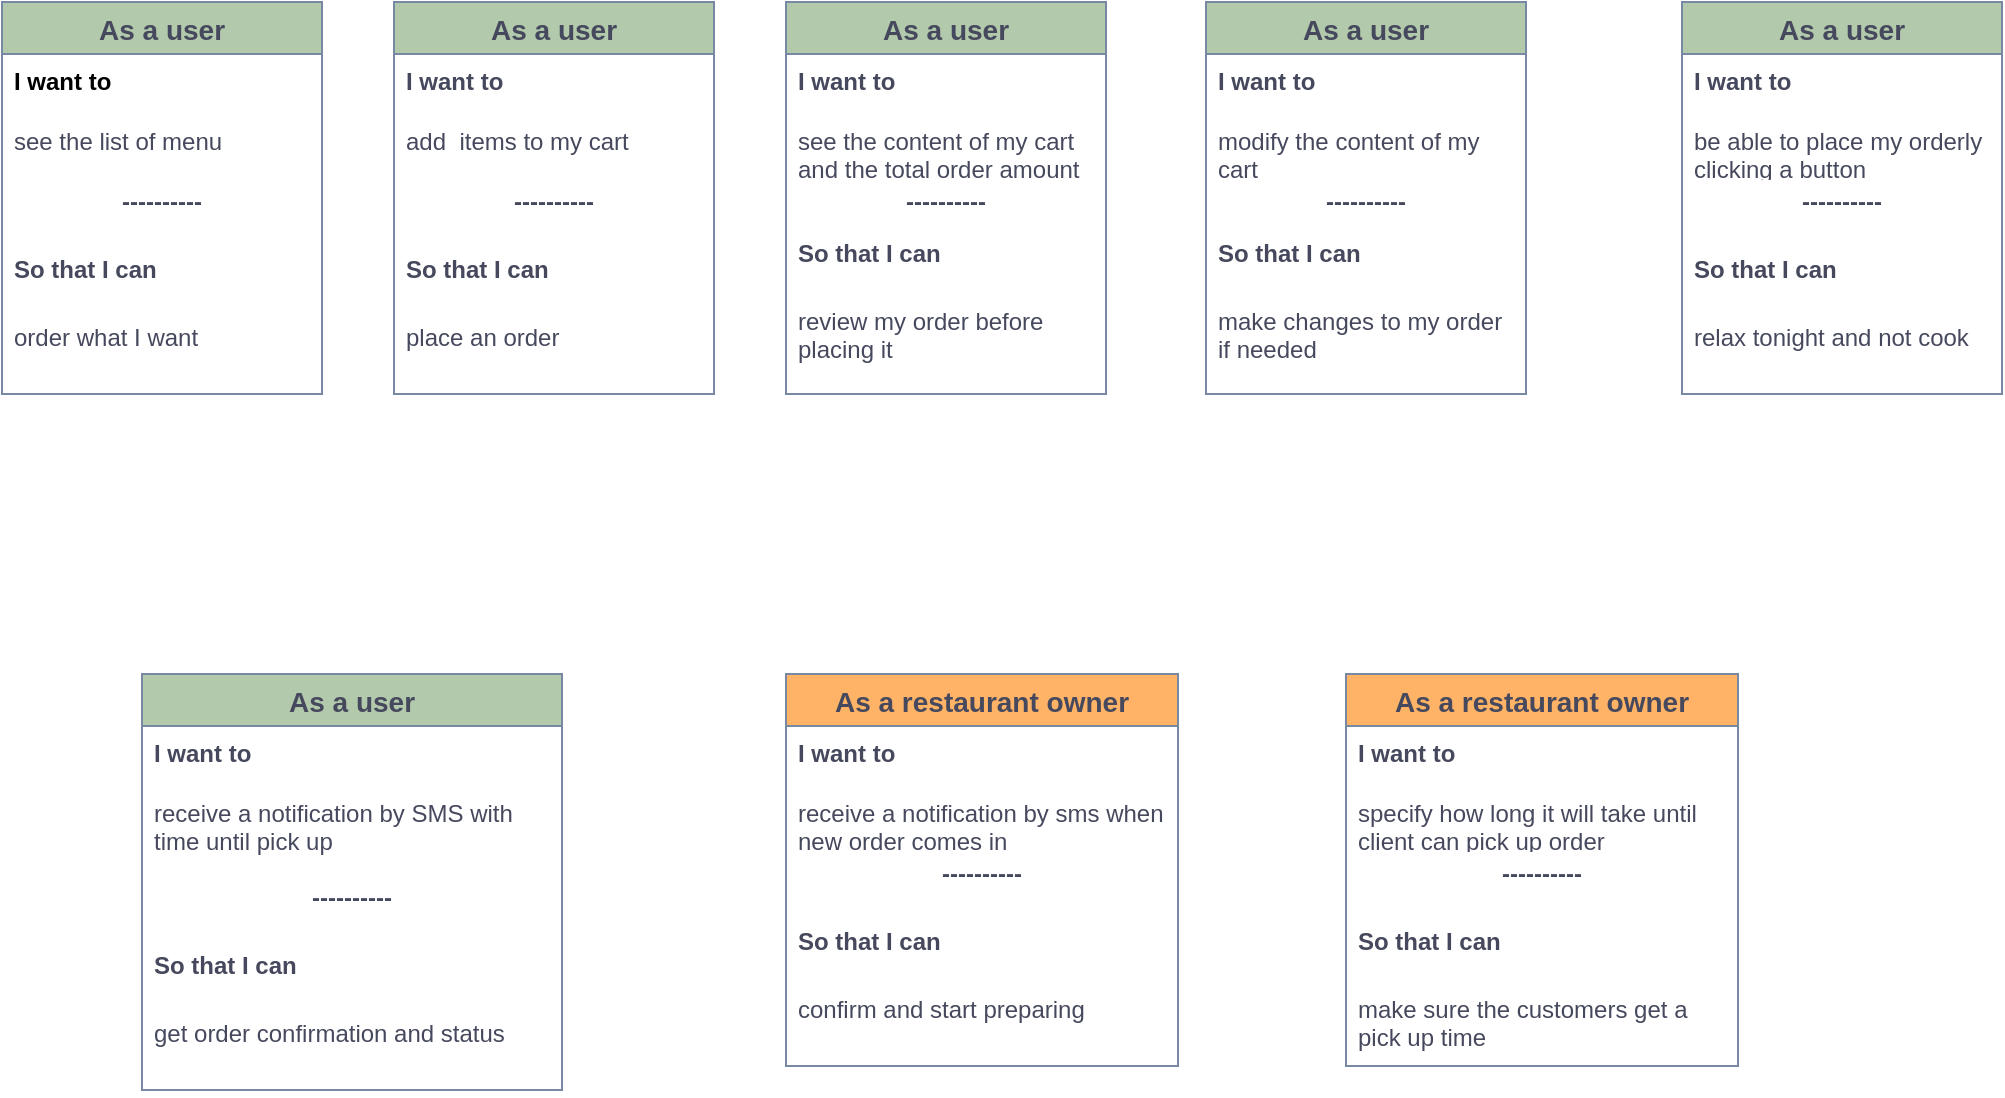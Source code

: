 <mxfile version="13.6.4" type="device"><diagram id="nKewk2NkWSnZ48Em7QBs" name="Page-1"><mxGraphModel dx="1340" dy="784" grid="1" gridSize="14" guides="1" tooltips="1" connect="1" arrows="1" fold="1" page="1" pageScale="1" pageWidth="1100" pageHeight="850" background="#FFFFFF" math="0" shadow="0"><root><mxCell id="0"/><mxCell id="1" parent="0"/><mxCell id="RksHq2Swrslo-fihGb59-48" value="As a restaurant owner" style="swimlane;fontStyle=1;childLayout=stackLayout;horizontal=1;startSize=26;horizontalStack=0;resizeParent=1;resizeParentMax=0;resizeLast=0;collapsible=1;marginBottom=0;align=center;fontSize=14;strokeColor=#788AA3;fontColor=#46495D;fillColor=#FFB366;swimlaneFillColor=#ffffff;" parent="1" vertex="1"><mxGeometry x="728" y="392" width="196" height="196" as="geometry"/></mxCell><mxCell id="RksHq2Swrslo-fihGb59-49" value="I want to" style="text;strokeColor=none;fillColor=none;spacingLeft=4;spacingRight=4;overflow=hidden;rotatable=0;points=[[0,0.5],[1,0.5]];portConstraint=eastwest;fontSize=12;fontColor=#46495D;fontStyle=1" parent="RksHq2Swrslo-fihGb59-48" vertex="1"><mxGeometry y="26" width="196" height="30" as="geometry"/></mxCell><mxCell id="RksHq2Swrslo-fihGb59-50" value="specify how long it will take until client can pick up order" style="text;strokeColor=none;fillColor=none;spacingLeft=4;spacingRight=4;overflow=hidden;rotatable=0;points=[[0,0.5],[1,0.5]];portConstraint=eastwest;fontSize=12;fontColor=#46495D;whiteSpace=wrap;" parent="RksHq2Swrslo-fihGb59-48" vertex="1"><mxGeometry y="56" width="196" height="30" as="geometry"/></mxCell><mxCell id="RksHq2Swrslo-fihGb59-51" value="----------" style="text;strokeColor=none;fillColor=none;spacingLeft=4;spacingRight=4;overflow=hidden;rotatable=0;points=[[0,0.5],[1,0.5]];portConstraint=eastwest;fontSize=12;fontColor=#46495D;fontStyle=1;align=center;" parent="RksHq2Swrslo-fihGb59-48" vertex="1"><mxGeometry y="86" width="196" height="34" as="geometry"/></mxCell><mxCell id="RksHq2Swrslo-fihGb59-52" value="So that I can" style="text;strokeColor=none;fillColor=none;spacingLeft=4;spacingRight=4;overflow=hidden;rotatable=0;points=[[0,0.5],[1,0.5]];portConstraint=eastwest;fontSize=12;fontColor=#46495D;fontStyle=1" parent="RksHq2Swrslo-fihGb59-48" vertex="1"><mxGeometry y="120" width="196" height="34" as="geometry"/></mxCell><mxCell id="RksHq2Swrslo-fihGb59-53" value="make sure the customers get a pick up time" style="text;strokeColor=none;fillColor=none;spacingLeft=4;spacingRight=4;overflow=hidden;rotatable=0;points=[[0,0.5],[1,0.5]];portConstraint=eastwest;fontSize=12;fontColor=#46495D;whiteSpace=wrap;" parent="RksHq2Swrslo-fihGb59-48" vertex="1"><mxGeometry y="154" width="196" height="42" as="geometry"/></mxCell><mxCell id="RksHq2Swrslo-fihGb59-54" value="As a restaurant owner" style="swimlane;fontStyle=1;childLayout=stackLayout;horizontal=1;startSize=26;horizontalStack=0;resizeParent=1;resizeParentMax=0;resizeLast=0;collapsible=1;marginBottom=0;align=center;fontSize=14;strokeColor=#788AA3;fontColor=#46495D;fillColor=#FFB366;swimlaneFillColor=#ffffff;" parent="1" vertex="1"><mxGeometry x="448" y="392" width="196" height="196" as="geometry"/></mxCell><mxCell id="RksHq2Swrslo-fihGb59-55" value="I want to" style="text;strokeColor=none;fillColor=none;spacingLeft=4;spacingRight=4;overflow=hidden;rotatable=0;points=[[0,0.5],[1,0.5]];portConstraint=eastwest;fontSize=12;fontColor=#46495D;fontStyle=1" parent="RksHq2Swrslo-fihGb59-54" vertex="1"><mxGeometry y="26" width="196" height="30" as="geometry"/></mxCell><mxCell id="RksHq2Swrslo-fihGb59-56" value="receive a notification by sms when new order comes in" style="text;strokeColor=none;fillColor=none;spacingLeft=4;spacingRight=4;overflow=hidden;rotatable=0;points=[[0,0.5],[1,0.5]];portConstraint=eastwest;fontSize=12;fontColor=#46495D;whiteSpace=wrap;" parent="RksHq2Swrslo-fihGb59-54" vertex="1"><mxGeometry y="56" width="196" height="30" as="geometry"/></mxCell><mxCell id="RksHq2Swrslo-fihGb59-57" value="----------" style="text;strokeColor=none;fillColor=none;spacingLeft=4;spacingRight=4;overflow=hidden;rotatable=0;points=[[0,0.5],[1,0.5]];portConstraint=eastwest;fontSize=12;fontColor=#46495D;fontStyle=1;align=center;" parent="RksHq2Swrslo-fihGb59-54" vertex="1"><mxGeometry y="86" width="196" height="34" as="geometry"/></mxCell><mxCell id="RksHq2Swrslo-fihGb59-58" value="So that I can" style="text;strokeColor=none;fillColor=none;spacingLeft=4;spacingRight=4;overflow=hidden;rotatable=0;points=[[0,0.5],[1,0.5]];portConstraint=eastwest;fontSize=12;fontColor=#46495D;fontStyle=1" parent="RksHq2Swrslo-fihGb59-54" vertex="1"><mxGeometry y="120" width="196" height="34" as="geometry"/></mxCell><mxCell id="RksHq2Swrslo-fihGb59-59" value="confirm and start preparing" style="text;strokeColor=none;fillColor=none;spacingLeft=4;spacingRight=4;overflow=hidden;rotatable=0;points=[[0,0.5],[1,0.5]];portConstraint=eastwest;fontSize=12;fontColor=#46495D;" parent="RksHq2Swrslo-fihGb59-54" vertex="1"><mxGeometry y="154" width="196" height="42" as="geometry"/></mxCell><mxCell id="RksHq2Swrslo-fihGb59-36" value="As a user" style="swimlane;fontStyle=1;childLayout=stackLayout;horizontal=1;startSize=26;horizontalStack=0;resizeParent=1;resizeParentMax=0;resizeLast=0;collapsible=1;marginBottom=0;align=center;fontSize=14;fillColor=#B2C9AB;strokeColor=#788AA3;fontColor=#46495D;swimlaneFillColor=#ffffff;" parent="1" vertex="1"><mxGeometry x="126" y="392" width="210" height="208" as="geometry"/></mxCell><mxCell id="RksHq2Swrslo-fihGb59-37" value="I want to" style="text;strokeColor=none;fillColor=none;spacingLeft=4;spacingRight=4;overflow=hidden;rotatable=0;points=[[0,0.5],[1,0.5]];portConstraint=eastwest;fontSize=12;fontColor=#46495D;fontStyle=1" parent="RksHq2Swrslo-fihGb59-36" vertex="1"><mxGeometry y="26" width="210" height="30" as="geometry"/></mxCell><mxCell id="RksHq2Swrslo-fihGb59-38" value="receive a notification by SMS with time until pick up" style="text;strokeColor=none;fillColor=none;spacingLeft=4;spacingRight=4;overflow=hidden;rotatable=0;points=[[0,0.5],[1,0.5]];portConstraint=eastwest;fontSize=12;fontColor=#46495D;html=1;whiteSpace=wrap;" parent="RksHq2Swrslo-fihGb59-36" vertex="1"><mxGeometry y="56" width="210" height="42" as="geometry"/></mxCell><mxCell id="RksHq2Swrslo-fihGb59-39" value="----------" style="text;strokeColor=none;fillColor=none;spacingLeft=4;spacingRight=4;overflow=hidden;rotatable=0;points=[[0,0.5],[1,0.5]];portConstraint=eastwest;fontSize=12;fontColor=#46495D;fontStyle=1;align=center;" parent="RksHq2Swrslo-fihGb59-36" vertex="1"><mxGeometry y="98" width="210" height="34" as="geometry"/></mxCell><mxCell id="RksHq2Swrslo-fihGb59-40" value="So that I can" style="text;strokeColor=none;fillColor=none;spacingLeft=4;spacingRight=4;overflow=hidden;rotatable=0;points=[[0,0.5],[1,0.5]];portConstraint=eastwest;fontSize=12;fontColor=#46495D;fontStyle=1" parent="RksHq2Swrslo-fihGb59-36" vertex="1"><mxGeometry y="132" width="210" height="34" as="geometry"/></mxCell><mxCell id="RksHq2Swrslo-fihGb59-41" value="get order confirmation and status" style="text;strokeColor=none;fillColor=none;spacingLeft=4;spacingRight=4;overflow=hidden;rotatable=0;points=[[0,0.5],[1,0.5]];portConstraint=eastwest;fontSize=12;fontColor=#46495D;" parent="RksHq2Swrslo-fihGb59-36" vertex="1"><mxGeometry y="166" width="210" height="42" as="geometry"/></mxCell><mxCell id="RksHq2Swrslo-fihGb59-30" value="As a user" style="swimlane;fontStyle=1;childLayout=stackLayout;horizontal=1;startSize=26;horizontalStack=0;resizeParent=1;resizeParentMax=0;resizeLast=0;collapsible=1;marginBottom=0;align=center;fontSize=14;fillColor=#B2C9AB;strokeColor=#788AA3;fontColor=#46495D;swimlaneFillColor=#ffffff;" parent="1" vertex="1"><mxGeometry x="896" y="56" width="160" height="196" as="geometry"/></mxCell><mxCell id="RksHq2Swrslo-fihGb59-31" value="I want to" style="text;strokeColor=none;fillColor=none;spacingLeft=4;spacingRight=4;overflow=hidden;rotatable=0;points=[[0,0.5],[1,0.5]];portConstraint=eastwest;fontSize=12;fontColor=#46495D;fontStyle=1" parent="RksHq2Swrslo-fihGb59-30" vertex="1"><mxGeometry y="26" width="160" height="30" as="geometry"/></mxCell><mxCell id="RksHq2Swrslo-fihGb59-32" value="be able to place my orderly clicking a button" style="text;strokeColor=none;fillColor=none;spacingLeft=4;spacingRight=4;overflow=hidden;rotatable=0;points=[[0,0.5],[1,0.5]];portConstraint=eastwest;fontSize=12;fontColor=#46495D;whiteSpace=wrap;" parent="RksHq2Swrslo-fihGb59-30" vertex="1"><mxGeometry y="56" width="160" height="30" as="geometry"/></mxCell><mxCell id="RksHq2Swrslo-fihGb59-33" value="----------" style="text;strokeColor=none;fillColor=none;spacingLeft=4;spacingRight=4;overflow=hidden;rotatable=0;points=[[0,0.5],[1,0.5]];portConstraint=eastwest;fontSize=12;fontColor=#46495D;fontStyle=1;align=center;" parent="RksHq2Swrslo-fihGb59-30" vertex="1"><mxGeometry y="86" width="160" height="34" as="geometry"/></mxCell><mxCell id="RksHq2Swrslo-fihGb59-34" value="So that I can" style="text;strokeColor=none;fillColor=none;spacingLeft=4;spacingRight=4;overflow=hidden;rotatable=0;points=[[0,0.5],[1,0.5]];portConstraint=eastwest;fontSize=12;fontColor=#46495D;fontStyle=1" parent="RksHq2Swrslo-fihGb59-30" vertex="1"><mxGeometry y="120" width="160" height="34" as="geometry"/></mxCell><mxCell id="RksHq2Swrslo-fihGb59-35" value="relax tonight and not cook" style="text;strokeColor=none;fillColor=none;spacingLeft=4;spacingRight=4;overflow=hidden;rotatable=0;points=[[0,0.5],[1,0.5]];portConstraint=eastwest;fontSize=12;fontColor=#46495D;" parent="RksHq2Swrslo-fihGb59-30" vertex="1"><mxGeometry y="154" width="160" height="42" as="geometry"/></mxCell><mxCell id="RksHq2Swrslo-fihGb59-24" value="As a user" style="swimlane;fontStyle=1;childLayout=stackLayout;horizontal=1;startSize=26;horizontalStack=0;resizeParent=1;resizeParentMax=0;resizeLast=0;collapsible=1;marginBottom=0;align=center;fontSize=14;fillColor=#B2C9AB;strokeColor=#788AA3;fontColor=#46495D;swimlaneFillColor=#ffffff;" parent="1" vertex="1"><mxGeometry x="658" y="56" width="160" height="196" as="geometry"/></mxCell><mxCell id="RksHq2Swrslo-fihGb59-25" value="I want to" style="text;strokeColor=none;fillColor=none;spacingLeft=4;spacingRight=4;overflow=hidden;rotatable=0;points=[[0,0.5],[1,0.5]];portConstraint=eastwest;fontSize=12;fontColor=#46495D;fontStyle=1" parent="RksHq2Swrslo-fihGb59-24" vertex="1"><mxGeometry y="26" width="160" height="30" as="geometry"/></mxCell><mxCell id="RksHq2Swrslo-fihGb59-26" value="modify the content of my cart" style="text;strokeColor=none;fillColor=none;spacingLeft=4;spacingRight=4;overflow=hidden;rotatable=0;points=[[0,0.5],[1,0.5]];portConstraint=eastwest;fontSize=12;fontColor=#46495D;whiteSpace=wrap;" parent="RksHq2Swrslo-fihGb59-24" vertex="1"><mxGeometry y="56" width="160" height="30" as="geometry"/></mxCell><mxCell id="RksHq2Swrslo-fihGb59-27" value="----------" style="text;strokeColor=none;fillColor=none;spacingLeft=4;spacingRight=4;overflow=hidden;rotatable=0;points=[[0,0.5],[1,0.5]];portConstraint=eastwest;fontSize=12;fontColor=#46495D;fontStyle=1;align=center;" parent="RksHq2Swrslo-fihGb59-24" vertex="1"><mxGeometry y="86" width="160" height="26" as="geometry"/></mxCell><mxCell id="RksHq2Swrslo-fihGb59-28" value="So that I can" style="text;strokeColor=none;fillColor=none;spacingLeft=4;spacingRight=4;overflow=hidden;rotatable=0;points=[[0,0.5],[1,0.5]];portConstraint=eastwest;fontSize=12;fontColor=#46495D;fontStyle=1" parent="RksHq2Swrslo-fihGb59-24" vertex="1"><mxGeometry y="112" width="160" height="34" as="geometry"/></mxCell><mxCell id="RksHq2Swrslo-fihGb59-29" value="make changes to my order if needed" style="text;strokeColor=none;fillColor=none;spacingLeft=4;spacingRight=4;overflow=hidden;rotatable=0;points=[[0,0.5],[1,0.5]];portConstraint=eastwest;fontSize=12;fontColor=#46495D;whiteSpace=wrap;verticalAlign=top;labelBackgroundColor=none;labelBorderColor=none;" parent="RksHq2Swrslo-fihGb59-24" vertex="1"><mxGeometry y="146" width="160" height="50" as="geometry"/></mxCell><mxCell id="RksHq2Swrslo-fihGb59-18" value="As a user" style="swimlane;fontStyle=1;childLayout=stackLayout;horizontal=1;startSize=26;horizontalStack=0;resizeParent=1;resizeParentMax=0;resizeLast=0;collapsible=1;marginBottom=0;align=center;fontSize=14;fillColor=#B2C9AB;strokeColor=#788AA3;fontColor=#46495D;swimlaneFillColor=#ffffff;" parent="1" vertex="1"><mxGeometry x="448" y="56" width="160" height="196" as="geometry"/></mxCell><mxCell id="RksHq2Swrslo-fihGb59-19" value="I want to" style="text;strokeColor=none;fillColor=none;spacingLeft=4;spacingRight=4;overflow=hidden;rotatable=0;points=[[0,0.5],[1,0.5]];portConstraint=eastwest;fontSize=12;fontColor=#46495D;fontStyle=1" parent="RksHq2Swrslo-fihGb59-18" vertex="1"><mxGeometry y="26" width="160" height="30" as="geometry"/></mxCell><mxCell id="RksHq2Swrslo-fihGb59-20" value="see the content of my cart and the total order amount" style="text;strokeColor=none;fillColor=none;spacingLeft=4;spacingRight=4;overflow=hidden;rotatable=0;points=[[0,0.5],[1,0.5]];portConstraint=eastwest;fontSize=12;fontColor=#46495D;whiteSpace=wrap;" parent="RksHq2Swrslo-fihGb59-18" vertex="1"><mxGeometry y="56" width="160" height="30" as="geometry"/></mxCell><mxCell id="RksHq2Swrslo-fihGb59-21" value="----------" style="text;strokeColor=none;fillColor=none;spacingLeft=4;spacingRight=4;overflow=hidden;rotatable=0;points=[[0,0.5],[1,0.5]];portConstraint=eastwest;fontSize=12;fontColor=#46495D;fontStyle=1;align=center;" parent="RksHq2Swrslo-fihGb59-18" vertex="1"><mxGeometry y="86" width="160" height="26" as="geometry"/></mxCell><mxCell id="RksHq2Swrslo-fihGb59-22" value="So that I can" style="text;strokeColor=none;fillColor=none;spacingLeft=4;spacingRight=4;overflow=hidden;rotatable=0;points=[[0,0.5],[1,0.5]];portConstraint=eastwest;fontSize=12;fontColor=#46495D;fontStyle=1" parent="RksHq2Swrslo-fihGb59-18" vertex="1"><mxGeometry y="112" width="160" height="34" as="geometry"/></mxCell><mxCell id="RksHq2Swrslo-fihGb59-23" value="review my order before placing it&#xa;&#xa;" style="text;strokeColor=none;fillColor=none;spacingLeft=4;spacingRight=4;overflow=hidden;rotatable=0;points=[[0,0.5],[1,0.5]];portConstraint=eastwest;fontSize=12;fontColor=#46495D;whiteSpace=wrap;verticalAlign=top;labelBackgroundColor=none;labelBorderColor=none;" parent="RksHq2Swrslo-fihGb59-18" vertex="1"><mxGeometry y="146" width="160" height="50" as="geometry"/></mxCell><mxCell id="RksHq2Swrslo-fihGb59-12" value="As a user" style="swimlane;fontStyle=1;childLayout=stackLayout;horizontal=1;startSize=26;horizontalStack=0;resizeParent=1;resizeParentMax=0;resizeLast=0;collapsible=1;marginBottom=0;align=center;fontSize=14;fillColor=#B2C9AB;strokeColor=#788AA3;fontColor=#46495D;swimlaneFillColor=#ffffff;" parent="1" vertex="1"><mxGeometry x="252" y="56" width="160" height="196" as="geometry"/></mxCell><mxCell id="RksHq2Swrslo-fihGb59-13" value="I want to" style="text;strokeColor=none;fillColor=none;spacingLeft=4;spacingRight=4;overflow=hidden;rotatable=0;points=[[0,0.5],[1,0.5]];portConstraint=eastwest;fontSize=12;fontColor=#46495D;fontStyle=1" parent="RksHq2Swrslo-fihGb59-12" vertex="1"><mxGeometry y="26" width="160" height="30" as="geometry"/></mxCell><mxCell id="RksHq2Swrslo-fihGb59-14" value="add  items to my cart" style="text;strokeColor=none;fillColor=none;spacingLeft=4;spacingRight=4;overflow=hidden;rotatable=0;points=[[0,0.5],[1,0.5]];portConstraint=eastwest;fontSize=12;fontColor=#46495D;" parent="RksHq2Swrslo-fihGb59-12" vertex="1"><mxGeometry y="56" width="160" height="30" as="geometry"/></mxCell><mxCell id="RksHq2Swrslo-fihGb59-15" value="----------" style="text;strokeColor=none;fillColor=none;spacingLeft=4;spacingRight=4;overflow=hidden;rotatable=0;points=[[0,0.5],[1,0.5]];portConstraint=eastwest;fontSize=12;fontColor=#46495D;fontStyle=1;align=center;" parent="RksHq2Swrslo-fihGb59-12" vertex="1"><mxGeometry y="86" width="160" height="34" as="geometry"/></mxCell><mxCell id="RksHq2Swrslo-fihGb59-16" value="So that I can" style="text;strokeColor=none;fillColor=none;spacingLeft=4;spacingRight=4;overflow=hidden;rotatable=0;points=[[0,0.5],[1,0.5]];portConstraint=eastwest;fontSize=12;fontColor=#46495D;fontStyle=1" parent="RksHq2Swrslo-fihGb59-12" vertex="1"><mxGeometry y="120" width="160" height="34" as="geometry"/></mxCell><mxCell id="RksHq2Swrslo-fihGb59-17" value="place an order" style="text;strokeColor=none;fillColor=none;spacingLeft=4;spacingRight=4;overflow=hidden;rotatable=0;points=[[0,0.5],[1,0.5]];portConstraint=eastwest;fontSize=12;fontColor=#46495D;" parent="RksHq2Swrslo-fihGb59-12" vertex="1"><mxGeometry y="154" width="160" height="42" as="geometry"/></mxCell><mxCell id="RksHq2Swrslo-fihGb59-2" value="As a user" style="swimlane;fontStyle=1;childLayout=stackLayout;horizontal=1;startSize=26;horizontalStack=0;resizeParent=1;resizeParentMax=0;resizeLast=0;collapsible=1;marginBottom=0;align=center;fontSize=14;fillColor=#B2C9AB;strokeColor=#788AA3;fontColor=#46495D;swimlaneFillColor=#ffffff;" parent="1" vertex="1"><mxGeometry x="56" y="56" width="160" height="196" as="geometry"/></mxCell><mxCell id="RksHq2Swrslo-fihGb59-3" value="I want to" style="text;spacingLeft=4;spacingRight=4;overflow=hidden;rotatable=0;points=[[0,0.5],[1,0.5]];portConstraint=eastwest;fontSize=12;fontStyle=1" parent="RksHq2Swrslo-fihGb59-2" vertex="1"><mxGeometry y="26" width="160" height="30" as="geometry"/></mxCell><mxCell id="RksHq2Swrslo-fihGb59-4" value="see the list of menu&#xa;&#xa;&#xa;" style="text;strokeColor=none;fillColor=none;spacingLeft=4;spacingRight=4;overflow=hidden;rotatable=0;points=[[0,0.5],[1,0.5]];portConstraint=eastwest;fontSize=12;fontColor=#46495D;" parent="RksHq2Swrslo-fihGb59-2" vertex="1"><mxGeometry y="56" width="160" height="30" as="geometry"/></mxCell><mxCell id="RksHq2Swrslo-fihGb59-11" value="----------" style="text;strokeColor=none;fillColor=none;spacingLeft=4;spacingRight=4;overflow=hidden;rotatable=0;points=[[0,0.5],[1,0.5]];portConstraint=eastwest;fontSize=12;fontColor=#46495D;fontStyle=1;align=center;" parent="RksHq2Swrslo-fihGb59-2" vertex="1"><mxGeometry y="86" width="160" height="34" as="geometry"/></mxCell><mxCell id="RksHq2Swrslo-fihGb59-6" value="So that I can" style="text;strokeColor=none;fillColor=none;spacingLeft=4;spacingRight=4;overflow=hidden;rotatable=0;points=[[0,0.5],[1,0.5]];portConstraint=eastwest;fontSize=12;fontColor=#46495D;fontStyle=1" parent="RksHq2Swrslo-fihGb59-2" vertex="1"><mxGeometry y="120" width="160" height="34" as="geometry"/></mxCell><mxCell id="RksHq2Swrslo-fihGb59-7" value="order what I want" style="text;strokeColor=none;fillColor=none;spacingLeft=4;spacingRight=4;overflow=hidden;rotatable=0;points=[[0,0.5],[1,0.5]];portConstraint=eastwest;fontSize=12;fontColor=#46495D;" parent="RksHq2Swrslo-fihGb59-2" vertex="1"><mxGeometry y="154" width="160" height="42" as="geometry"/></mxCell></root></mxGraphModel></diagram></mxfile>